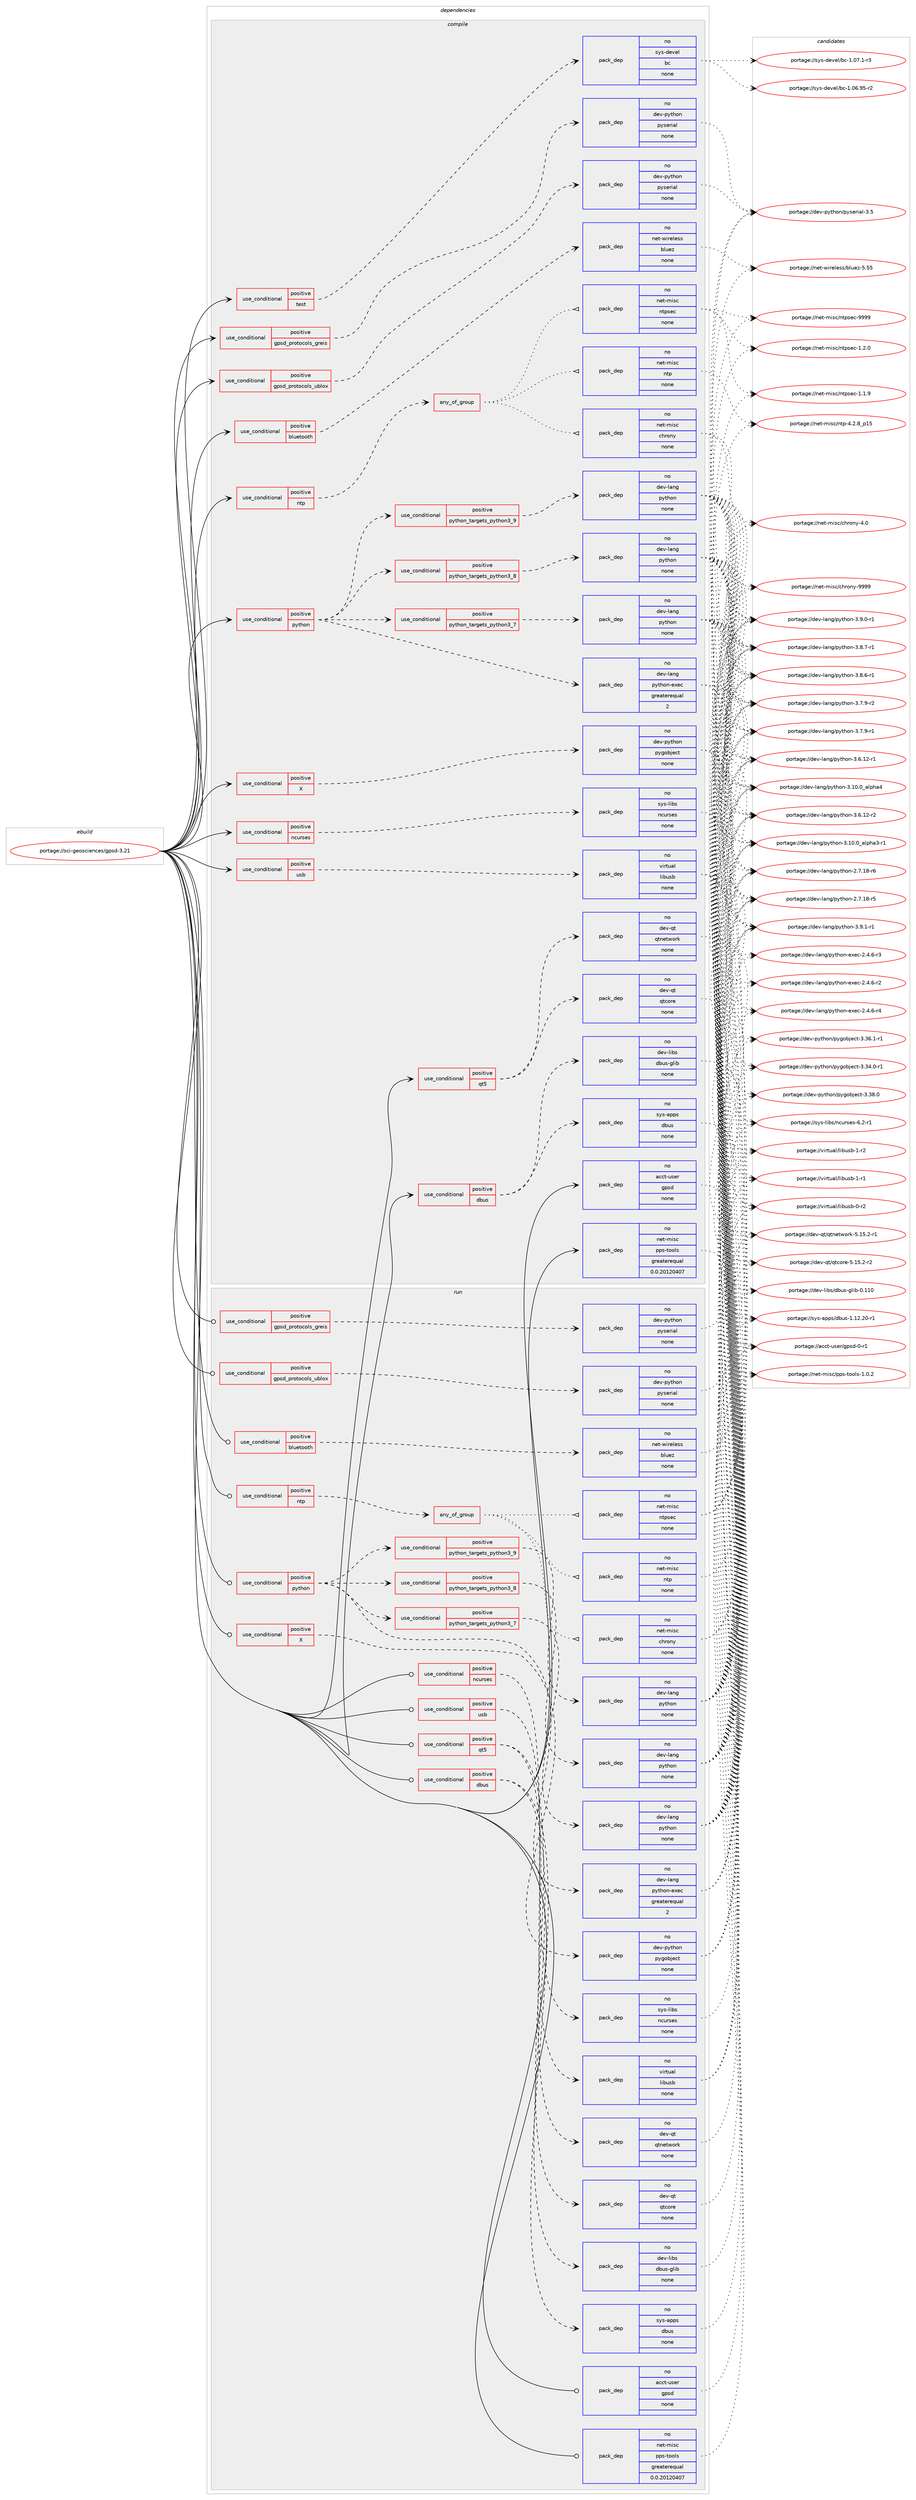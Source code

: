 digraph prolog {

# *************
# Graph options
# *************

newrank=true;
concentrate=true;
compound=true;
graph [rankdir=LR,fontname=Helvetica,fontsize=10,ranksep=1.5];#, ranksep=2.5, nodesep=0.2];
edge  [arrowhead=vee];
node  [fontname=Helvetica,fontsize=10];

# **********
# The ebuild
# **********

subgraph cluster_leftcol {
color=gray;
rank=same;
label=<<i>ebuild</i>>;
id [label="portage://sci-geosciences/gpsd-3.21", color=red, width=4, href="../sci-geosciences/gpsd-3.21.svg"];
}

# ****************
# The dependencies
# ****************

subgraph cluster_midcol {
color=gray;
label=<<i>dependencies</i>>;
subgraph cluster_compile {
fillcolor="#eeeeee";
style=filled;
label=<<i>compile</i>>;
subgraph cond5798 {
dependency18582 [label=<<TABLE BORDER="0" CELLBORDER="1" CELLSPACING="0" CELLPADDING="4"><TR><TD ROWSPAN="3" CELLPADDING="10">use_conditional</TD></TR><TR><TD>positive</TD></TR><TR><TD>X</TD></TR></TABLE>>, shape=none, color=red];
subgraph pack12638 {
dependency18583 [label=<<TABLE BORDER="0" CELLBORDER="1" CELLSPACING="0" CELLPADDING="4" WIDTH="220"><TR><TD ROWSPAN="6" CELLPADDING="30">pack_dep</TD></TR><TR><TD WIDTH="110">no</TD></TR><TR><TD>dev-python</TD></TR><TR><TD>pygobject</TD></TR><TR><TD>none</TD></TR><TR><TD></TD></TR></TABLE>>, shape=none, color=blue];
}
dependency18582:e -> dependency18583:w [weight=20,style="dashed",arrowhead="vee"];
}
id:e -> dependency18582:w [weight=20,style="solid",arrowhead="vee"];
subgraph cond5799 {
dependency18584 [label=<<TABLE BORDER="0" CELLBORDER="1" CELLSPACING="0" CELLPADDING="4"><TR><TD ROWSPAN="3" CELLPADDING="10">use_conditional</TD></TR><TR><TD>positive</TD></TR><TR><TD>bluetooth</TD></TR></TABLE>>, shape=none, color=red];
subgraph pack12639 {
dependency18585 [label=<<TABLE BORDER="0" CELLBORDER="1" CELLSPACING="0" CELLPADDING="4" WIDTH="220"><TR><TD ROWSPAN="6" CELLPADDING="30">pack_dep</TD></TR><TR><TD WIDTH="110">no</TD></TR><TR><TD>net-wireless</TD></TR><TR><TD>bluez</TD></TR><TR><TD>none</TD></TR><TR><TD></TD></TR></TABLE>>, shape=none, color=blue];
}
dependency18584:e -> dependency18585:w [weight=20,style="dashed",arrowhead="vee"];
}
id:e -> dependency18584:w [weight=20,style="solid",arrowhead="vee"];
subgraph cond5800 {
dependency18586 [label=<<TABLE BORDER="0" CELLBORDER="1" CELLSPACING="0" CELLPADDING="4"><TR><TD ROWSPAN="3" CELLPADDING="10">use_conditional</TD></TR><TR><TD>positive</TD></TR><TR><TD>dbus</TD></TR></TABLE>>, shape=none, color=red];
subgraph pack12640 {
dependency18587 [label=<<TABLE BORDER="0" CELLBORDER="1" CELLSPACING="0" CELLPADDING="4" WIDTH="220"><TR><TD ROWSPAN="6" CELLPADDING="30">pack_dep</TD></TR><TR><TD WIDTH="110">no</TD></TR><TR><TD>sys-apps</TD></TR><TR><TD>dbus</TD></TR><TR><TD>none</TD></TR><TR><TD></TD></TR></TABLE>>, shape=none, color=blue];
}
dependency18586:e -> dependency18587:w [weight=20,style="dashed",arrowhead="vee"];
subgraph pack12641 {
dependency18588 [label=<<TABLE BORDER="0" CELLBORDER="1" CELLSPACING="0" CELLPADDING="4" WIDTH="220"><TR><TD ROWSPAN="6" CELLPADDING="30">pack_dep</TD></TR><TR><TD WIDTH="110">no</TD></TR><TR><TD>dev-libs</TD></TR><TR><TD>dbus-glib</TD></TR><TR><TD>none</TD></TR><TR><TD></TD></TR></TABLE>>, shape=none, color=blue];
}
dependency18586:e -> dependency18588:w [weight=20,style="dashed",arrowhead="vee"];
}
id:e -> dependency18586:w [weight=20,style="solid",arrowhead="vee"];
subgraph cond5801 {
dependency18589 [label=<<TABLE BORDER="0" CELLBORDER="1" CELLSPACING="0" CELLPADDING="4"><TR><TD ROWSPAN="3" CELLPADDING="10">use_conditional</TD></TR><TR><TD>positive</TD></TR><TR><TD>gpsd_protocols_greis</TD></TR></TABLE>>, shape=none, color=red];
subgraph pack12642 {
dependency18590 [label=<<TABLE BORDER="0" CELLBORDER="1" CELLSPACING="0" CELLPADDING="4" WIDTH="220"><TR><TD ROWSPAN="6" CELLPADDING="30">pack_dep</TD></TR><TR><TD WIDTH="110">no</TD></TR><TR><TD>dev-python</TD></TR><TR><TD>pyserial</TD></TR><TR><TD>none</TD></TR><TR><TD></TD></TR></TABLE>>, shape=none, color=blue];
}
dependency18589:e -> dependency18590:w [weight=20,style="dashed",arrowhead="vee"];
}
id:e -> dependency18589:w [weight=20,style="solid",arrowhead="vee"];
subgraph cond5802 {
dependency18591 [label=<<TABLE BORDER="0" CELLBORDER="1" CELLSPACING="0" CELLPADDING="4"><TR><TD ROWSPAN="3" CELLPADDING="10">use_conditional</TD></TR><TR><TD>positive</TD></TR><TR><TD>gpsd_protocols_ublox</TD></TR></TABLE>>, shape=none, color=red];
subgraph pack12643 {
dependency18592 [label=<<TABLE BORDER="0" CELLBORDER="1" CELLSPACING="0" CELLPADDING="4" WIDTH="220"><TR><TD ROWSPAN="6" CELLPADDING="30">pack_dep</TD></TR><TR><TD WIDTH="110">no</TD></TR><TR><TD>dev-python</TD></TR><TR><TD>pyserial</TD></TR><TR><TD>none</TD></TR><TR><TD></TD></TR></TABLE>>, shape=none, color=blue];
}
dependency18591:e -> dependency18592:w [weight=20,style="dashed",arrowhead="vee"];
}
id:e -> dependency18591:w [weight=20,style="solid",arrowhead="vee"];
subgraph cond5803 {
dependency18593 [label=<<TABLE BORDER="0" CELLBORDER="1" CELLSPACING="0" CELLPADDING="4"><TR><TD ROWSPAN="3" CELLPADDING="10">use_conditional</TD></TR><TR><TD>positive</TD></TR><TR><TD>ncurses</TD></TR></TABLE>>, shape=none, color=red];
subgraph pack12644 {
dependency18594 [label=<<TABLE BORDER="0" CELLBORDER="1" CELLSPACING="0" CELLPADDING="4" WIDTH="220"><TR><TD ROWSPAN="6" CELLPADDING="30">pack_dep</TD></TR><TR><TD WIDTH="110">no</TD></TR><TR><TD>sys-libs</TD></TR><TR><TD>ncurses</TD></TR><TR><TD>none</TD></TR><TR><TD></TD></TR></TABLE>>, shape=none, color=blue];
}
dependency18593:e -> dependency18594:w [weight=20,style="dashed",arrowhead="vee"];
}
id:e -> dependency18593:w [weight=20,style="solid",arrowhead="vee"];
subgraph cond5804 {
dependency18595 [label=<<TABLE BORDER="0" CELLBORDER="1" CELLSPACING="0" CELLPADDING="4"><TR><TD ROWSPAN="3" CELLPADDING="10">use_conditional</TD></TR><TR><TD>positive</TD></TR><TR><TD>ntp</TD></TR></TABLE>>, shape=none, color=red];
subgraph any127 {
dependency18596 [label=<<TABLE BORDER="0" CELLBORDER="1" CELLSPACING="0" CELLPADDING="4"><TR><TD CELLPADDING="10">any_of_group</TD></TR></TABLE>>, shape=none, color=red];subgraph pack12645 {
dependency18597 [label=<<TABLE BORDER="0" CELLBORDER="1" CELLSPACING="0" CELLPADDING="4" WIDTH="220"><TR><TD ROWSPAN="6" CELLPADDING="30">pack_dep</TD></TR><TR><TD WIDTH="110">no</TD></TR><TR><TD>net-misc</TD></TR><TR><TD>ntp</TD></TR><TR><TD>none</TD></TR><TR><TD></TD></TR></TABLE>>, shape=none, color=blue];
}
dependency18596:e -> dependency18597:w [weight=20,style="dotted",arrowhead="oinv"];
subgraph pack12646 {
dependency18598 [label=<<TABLE BORDER="0" CELLBORDER="1" CELLSPACING="0" CELLPADDING="4" WIDTH="220"><TR><TD ROWSPAN="6" CELLPADDING="30">pack_dep</TD></TR><TR><TD WIDTH="110">no</TD></TR><TR><TD>net-misc</TD></TR><TR><TD>ntpsec</TD></TR><TR><TD>none</TD></TR><TR><TD></TD></TR></TABLE>>, shape=none, color=blue];
}
dependency18596:e -> dependency18598:w [weight=20,style="dotted",arrowhead="oinv"];
subgraph pack12647 {
dependency18599 [label=<<TABLE BORDER="0" CELLBORDER="1" CELLSPACING="0" CELLPADDING="4" WIDTH="220"><TR><TD ROWSPAN="6" CELLPADDING="30">pack_dep</TD></TR><TR><TD WIDTH="110">no</TD></TR><TR><TD>net-misc</TD></TR><TR><TD>chrony</TD></TR><TR><TD>none</TD></TR><TR><TD></TD></TR></TABLE>>, shape=none, color=blue];
}
dependency18596:e -> dependency18599:w [weight=20,style="dotted",arrowhead="oinv"];
}
dependency18595:e -> dependency18596:w [weight=20,style="dashed",arrowhead="vee"];
}
id:e -> dependency18595:w [weight=20,style="solid",arrowhead="vee"];
subgraph cond5805 {
dependency18600 [label=<<TABLE BORDER="0" CELLBORDER="1" CELLSPACING="0" CELLPADDING="4"><TR><TD ROWSPAN="3" CELLPADDING="10">use_conditional</TD></TR><TR><TD>positive</TD></TR><TR><TD>python</TD></TR></TABLE>>, shape=none, color=red];
subgraph cond5806 {
dependency18601 [label=<<TABLE BORDER="0" CELLBORDER="1" CELLSPACING="0" CELLPADDING="4"><TR><TD ROWSPAN="3" CELLPADDING="10">use_conditional</TD></TR><TR><TD>positive</TD></TR><TR><TD>python_targets_python3_7</TD></TR></TABLE>>, shape=none, color=red];
subgraph pack12648 {
dependency18602 [label=<<TABLE BORDER="0" CELLBORDER="1" CELLSPACING="0" CELLPADDING="4" WIDTH="220"><TR><TD ROWSPAN="6" CELLPADDING="30">pack_dep</TD></TR><TR><TD WIDTH="110">no</TD></TR><TR><TD>dev-lang</TD></TR><TR><TD>python</TD></TR><TR><TD>none</TD></TR><TR><TD></TD></TR></TABLE>>, shape=none, color=blue];
}
dependency18601:e -> dependency18602:w [weight=20,style="dashed",arrowhead="vee"];
}
dependency18600:e -> dependency18601:w [weight=20,style="dashed",arrowhead="vee"];
subgraph cond5807 {
dependency18603 [label=<<TABLE BORDER="0" CELLBORDER="1" CELLSPACING="0" CELLPADDING="4"><TR><TD ROWSPAN="3" CELLPADDING="10">use_conditional</TD></TR><TR><TD>positive</TD></TR><TR><TD>python_targets_python3_8</TD></TR></TABLE>>, shape=none, color=red];
subgraph pack12649 {
dependency18604 [label=<<TABLE BORDER="0" CELLBORDER="1" CELLSPACING="0" CELLPADDING="4" WIDTH="220"><TR><TD ROWSPAN="6" CELLPADDING="30">pack_dep</TD></TR><TR><TD WIDTH="110">no</TD></TR><TR><TD>dev-lang</TD></TR><TR><TD>python</TD></TR><TR><TD>none</TD></TR><TR><TD></TD></TR></TABLE>>, shape=none, color=blue];
}
dependency18603:e -> dependency18604:w [weight=20,style="dashed",arrowhead="vee"];
}
dependency18600:e -> dependency18603:w [weight=20,style="dashed",arrowhead="vee"];
subgraph cond5808 {
dependency18605 [label=<<TABLE BORDER="0" CELLBORDER="1" CELLSPACING="0" CELLPADDING="4"><TR><TD ROWSPAN="3" CELLPADDING="10">use_conditional</TD></TR><TR><TD>positive</TD></TR><TR><TD>python_targets_python3_9</TD></TR></TABLE>>, shape=none, color=red];
subgraph pack12650 {
dependency18606 [label=<<TABLE BORDER="0" CELLBORDER="1" CELLSPACING="0" CELLPADDING="4" WIDTH="220"><TR><TD ROWSPAN="6" CELLPADDING="30">pack_dep</TD></TR><TR><TD WIDTH="110">no</TD></TR><TR><TD>dev-lang</TD></TR><TR><TD>python</TD></TR><TR><TD>none</TD></TR><TR><TD></TD></TR></TABLE>>, shape=none, color=blue];
}
dependency18605:e -> dependency18606:w [weight=20,style="dashed",arrowhead="vee"];
}
dependency18600:e -> dependency18605:w [weight=20,style="dashed",arrowhead="vee"];
subgraph pack12651 {
dependency18607 [label=<<TABLE BORDER="0" CELLBORDER="1" CELLSPACING="0" CELLPADDING="4" WIDTH="220"><TR><TD ROWSPAN="6" CELLPADDING="30">pack_dep</TD></TR><TR><TD WIDTH="110">no</TD></TR><TR><TD>dev-lang</TD></TR><TR><TD>python-exec</TD></TR><TR><TD>greaterequal</TD></TR><TR><TD>2</TD></TR></TABLE>>, shape=none, color=blue];
}
dependency18600:e -> dependency18607:w [weight=20,style="dashed",arrowhead="vee"];
}
id:e -> dependency18600:w [weight=20,style="solid",arrowhead="vee"];
subgraph cond5809 {
dependency18608 [label=<<TABLE BORDER="0" CELLBORDER="1" CELLSPACING="0" CELLPADDING="4"><TR><TD ROWSPAN="3" CELLPADDING="10">use_conditional</TD></TR><TR><TD>positive</TD></TR><TR><TD>qt5</TD></TR></TABLE>>, shape=none, color=red];
subgraph pack12652 {
dependency18609 [label=<<TABLE BORDER="0" CELLBORDER="1" CELLSPACING="0" CELLPADDING="4" WIDTH="220"><TR><TD ROWSPAN="6" CELLPADDING="30">pack_dep</TD></TR><TR><TD WIDTH="110">no</TD></TR><TR><TD>dev-qt</TD></TR><TR><TD>qtcore</TD></TR><TR><TD>none</TD></TR><TR><TD></TD></TR></TABLE>>, shape=none, color=blue];
}
dependency18608:e -> dependency18609:w [weight=20,style="dashed",arrowhead="vee"];
subgraph pack12653 {
dependency18610 [label=<<TABLE BORDER="0" CELLBORDER="1" CELLSPACING="0" CELLPADDING="4" WIDTH="220"><TR><TD ROWSPAN="6" CELLPADDING="30">pack_dep</TD></TR><TR><TD WIDTH="110">no</TD></TR><TR><TD>dev-qt</TD></TR><TR><TD>qtnetwork</TD></TR><TR><TD>none</TD></TR><TR><TD></TD></TR></TABLE>>, shape=none, color=blue];
}
dependency18608:e -> dependency18610:w [weight=20,style="dashed",arrowhead="vee"];
}
id:e -> dependency18608:w [weight=20,style="solid",arrowhead="vee"];
subgraph cond5810 {
dependency18611 [label=<<TABLE BORDER="0" CELLBORDER="1" CELLSPACING="0" CELLPADDING="4"><TR><TD ROWSPAN="3" CELLPADDING="10">use_conditional</TD></TR><TR><TD>positive</TD></TR><TR><TD>test</TD></TR></TABLE>>, shape=none, color=red];
subgraph pack12654 {
dependency18612 [label=<<TABLE BORDER="0" CELLBORDER="1" CELLSPACING="0" CELLPADDING="4" WIDTH="220"><TR><TD ROWSPAN="6" CELLPADDING="30">pack_dep</TD></TR><TR><TD WIDTH="110">no</TD></TR><TR><TD>sys-devel</TD></TR><TR><TD>bc</TD></TR><TR><TD>none</TD></TR><TR><TD></TD></TR></TABLE>>, shape=none, color=blue];
}
dependency18611:e -> dependency18612:w [weight=20,style="dashed",arrowhead="vee"];
}
id:e -> dependency18611:w [weight=20,style="solid",arrowhead="vee"];
subgraph cond5811 {
dependency18613 [label=<<TABLE BORDER="0" CELLBORDER="1" CELLSPACING="0" CELLPADDING="4"><TR><TD ROWSPAN="3" CELLPADDING="10">use_conditional</TD></TR><TR><TD>positive</TD></TR><TR><TD>usb</TD></TR></TABLE>>, shape=none, color=red];
subgraph pack12655 {
dependency18614 [label=<<TABLE BORDER="0" CELLBORDER="1" CELLSPACING="0" CELLPADDING="4" WIDTH="220"><TR><TD ROWSPAN="6" CELLPADDING="30">pack_dep</TD></TR><TR><TD WIDTH="110">no</TD></TR><TR><TD>virtual</TD></TR><TR><TD>libusb</TD></TR><TR><TD>none</TD></TR><TR><TD></TD></TR></TABLE>>, shape=none, color=blue];
}
dependency18613:e -> dependency18614:w [weight=20,style="dashed",arrowhead="vee"];
}
id:e -> dependency18613:w [weight=20,style="solid",arrowhead="vee"];
subgraph pack12656 {
dependency18615 [label=<<TABLE BORDER="0" CELLBORDER="1" CELLSPACING="0" CELLPADDING="4" WIDTH="220"><TR><TD ROWSPAN="6" CELLPADDING="30">pack_dep</TD></TR><TR><TD WIDTH="110">no</TD></TR><TR><TD>acct-user</TD></TR><TR><TD>gpsd</TD></TR><TR><TD>none</TD></TR><TR><TD></TD></TR></TABLE>>, shape=none, color=blue];
}
id:e -> dependency18615:w [weight=20,style="solid",arrowhead="vee"];
subgraph pack12657 {
dependency18616 [label=<<TABLE BORDER="0" CELLBORDER="1" CELLSPACING="0" CELLPADDING="4" WIDTH="220"><TR><TD ROWSPAN="6" CELLPADDING="30">pack_dep</TD></TR><TR><TD WIDTH="110">no</TD></TR><TR><TD>net-misc</TD></TR><TR><TD>pps-tools</TD></TR><TR><TD>greaterequal</TD></TR><TR><TD>0.0.20120407</TD></TR></TABLE>>, shape=none, color=blue];
}
id:e -> dependency18616:w [weight=20,style="solid",arrowhead="vee"];
}
subgraph cluster_compileandrun {
fillcolor="#eeeeee";
style=filled;
label=<<i>compile and run</i>>;
}
subgraph cluster_run {
fillcolor="#eeeeee";
style=filled;
label=<<i>run</i>>;
subgraph cond5812 {
dependency18617 [label=<<TABLE BORDER="0" CELLBORDER="1" CELLSPACING="0" CELLPADDING="4"><TR><TD ROWSPAN="3" CELLPADDING="10">use_conditional</TD></TR><TR><TD>positive</TD></TR><TR><TD>X</TD></TR></TABLE>>, shape=none, color=red];
subgraph pack12658 {
dependency18618 [label=<<TABLE BORDER="0" CELLBORDER="1" CELLSPACING="0" CELLPADDING="4" WIDTH="220"><TR><TD ROWSPAN="6" CELLPADDING="30">pack_dep</TD></TR><TR><TD WIDTH="110">no</TD></TR><TR><TD>dev-python</TD></TR><TR><TD>pygobject</TD></TR><TR><TD>none</TD></TR><TR><TD></TD></TR></TABLE>>, shape=none, color=blue];
}
dependency18617:e -> dependency18618:w [weight=20,style="dashed",arrowhead="vee"];
}
id:e -> dependency18617:w [weight=20,style="solid",arrowhead="odot"];
subgraph cond5813 {
dependency18619 [label=<<TABLE BORDER="0" CELLBORDER="1" CELLSPACING="0" CELLPADDING="4"><TR><TD ROWSPAN="3" CELLPADDING="10">use_conditional</TD></TR><TR><TD>positive</TD></TR><TR><TD>bluetooth</TD></TR></TABLE>>, shape=none, color=red];
subgraph pack12659 {
dependency18620 [label=<<TABLE BORDER="0" CELLBORDER="1" CELLSPACING="0" CELLPADDING="4" WIDTH="220"><TR><TD ROWSPAN="6" CELLPADDING="30">pack_dep</TD></TR><TR><TD WIDTH="110">no</TD></TR><TR><TD>net-wireless</TD></TR><TR><TD>bluez</TD></TR><TR><TD>none</TD></TR><TR><TD></TD></TR></TABLE>>, shape=none, color=blue];
}
dependency18619:e -> dependency18620:w [weight=20,style="dashed",arrowhead="vee"];
}
id:e -> dependency18619:w [weight=20,style="solid",arrowhead="odot"];
subgraph cond5814 {
dependency18621 [label=<<TABLE BORDER="0" CELLBORDER="1" CELLSPACING="0" CELLPADDING="4"><TR><TD ROWSPAN="3" CELLPADDING="10">use_conditional</TD></TR><TR><TD>positive</TD></TR><TR><TD>dbus</TD></TR></TABLE>>, shape=none, color=red];
subgraph pack12660 {
dependency18622 [label=<<TABLE BORDER="0" CELLBORDER="1" CELLSPACING="0" CELLPADDING="4" WIDTH="220"><TR><TD ROWSPAN="6" CELLPADDING="30">pack_dep</TD></TR><TR><TD WIDTH="110">no</TD></TR><TR><TD>sys-apps</TD></TR><TR><TD>dbus</TD></TR><TR><TD>none</TD></TR><TR><TD></TD></TR></TABLE>>, shape=none, color=blue];
}
dependency18621:e -> dependency18622:w [weight=20,style="dashed",arrowhead="vee"];
subgraph pack12661 {
dependency18623 [label=<<TABLE BORDER="0" CELLBORDER="1" CELLSPACING="0" CELLPADDING="4" WIDTH="220"><TR><TD ROWSPAN="6" CELLPADDING="30">pack_dep</TD></TR><TR><TD WIDTH="110">no</TD></TR><TR><TD>dev-libs</TD></TR><TR><TD>dbus-glib</TD></TR><TR><TD>none</TD></TR><TR><TD></TD></TR></TABLE>>, shape=none, color=blue];
}
dependency18621:e -> dependency18623:w [weight=20,style="dashed",arrowhead="vee"];
}
id:e -> dependency18621:w [weight=20,style="solid",arrowhead="odot"];
subgraph cond5815 {
dependency18624 [label=<<TABLE BORDER="0" CELLBORDER="1" CELLSPACING="0" CELLPADDING="4"><TR><TD ROWSPAN="3" CELLPADDING="10">use_conditional</TD></TR><TR><TD>positive</TD></TR><TR><TD>gpsd_protocols_greis</TD></TR></TABLE>>, shape=none, color=red];
subgraph pack12662 {
dependency18625 [label=<<TABLE BORDER="0" CELLBORDER="1" CELLSPACING="0" CELLPADDING="4" WIDTH="220"><TR><TD ROWSPAN="6" CELLPADDING="30">pack_dep</TD></TR><TR><TD WIDTH="110">no</TD></TR><TR><TD>dev-python</TD></TR><TR><TD>pyserial</TD></TR><TR><TD>none</TD></TR><TR><TD></TD></TR></TABLE>>, shape=none, color=blue];
}
dependency18624:e -> dependency18625:w [weight=20,style="dashed",arrowhead="vee"];
}
id:e -> dependency18624:w [weight=20,style="solid",arrowhead="odot"];
subgraph cond5816 {
dependency18626 [label=<<TABLE BORDER="0" CELLBORDER="1" CELLSPACING="0" CELLPADDING="4"><TR><TD ROWSPAN="3" CELLPADDING="10">use_conditional</TD></TR><TR><TD>positive</TD></TR><TR><TD>gpsd_protocols_ublox</TD></TR></TABLE>>, shape=none, color=red];
subgraph pack12663 {
dependency18627 [label=<<TABLE BORDER="0" CELLBORDER="1" CELLSPACING="0" CELLPADDING="4" WIDTH="220"><TR><TD ROWSPAN="6" CELLPADDING="30">pack_dep</TD></TR><TR><TD WIDTH="110">no</TD></TR><TR><TD>dev-python</TD></TR><TR><TD>pyserial</TD></TR><TR><TD>none</TD></TR><TR><TD></TD></TR></TABLE>>, shape=none, color=blue];
}
dependency18626:e -> dependency18627:w [weight=20,style="dashed",arrowhead="vee"];
}
id:e -> dependency18626:w [weight=20,style="solid",arrowhead="odot"];
subgraph cond5817 {
dependency18628 [label=<<TABLE BORDER="0" CELLBORDER="1" CELLSPACING="0" CELLPADDING="4"><TR><TD ROWSPAN="3" CELLPADDING="10">use_conditional</TD></TR><TR><TD>positive</TD></TR><TR><TD>ncurses</TD></TR></TABLE>>, shape=none, color=red];
subgraph pack12664 {
dependency18629 [label=<<TABLE BORDER="0" CELLBORDER="1" CELLSPACING="0" CELLPADDING="4" WIDTH="220"><TR><TD ROWSPAN="6" CELLPADDING="30">pack_dep</TD></TR><TR><TD WIDTH="110">no</TD></TR><TR><TD>sys-libs</TD></TR><TR><TD>ncurses</TD></TR><TR><TD>none</TD></TR><TR><TD></TD></TR></TABLE>>, shape=none, color=blue];
}
dependency18628:e -> dependency18629:w [weight=20,style="dashed",arrowhead="vee"];
}
id:e -> dependency18628:w [weight=20,style="solid",arrowhead="odot"];
subgraph cond5818 {
dependency18630 [label=<<TABLE BORDER="0" CELLBORDER="1" CELLSPACING="0" CELLPADDING="4"><TR><TD ROWSPAN="3" CELLPADDING="10">use_conditional</TD></TR><TR><TD>positive</TD></TR><TR><TD>ntp</TD></TR></TABLE>>, shape=none, color=red];
subgraph any128 {
dependency18631 [label=<<TABLE BORDER="0" CELLBORDER="1" CELLSPACING="0" CELLPADDING="4"><TR><TD CELLPADDING="10">any_of_group</TD></TR></TABLE>>, shape=none, color=red];subgraph pack12665 {
dependency18632 [label=<<TABLE BORDER="0" CELLBORDER="1" CELLSPACING="0" CELLPADDING="4" WIDTH="220"><TR><TD ROWSPAN="6" CELLPADDING="30">pack_dep</TD></TR><TR><TD WIDTH="110">no</TD></TR><TR><TD>net-misc</TD></TR><TR><TD>ntp</TD></TR><TR><TD>none</TD></TR><TR><TD></TD></TR></TABLE>>, shape=none, color=blue];
}
dependency18631:e -> dependency18632:w [weight=20,style="dotted",arrowhead="oinv"];
subgraph pack12666 {
dependency18633 [label=<<TABLE BORDER="0" CELLBORDER="1" CELLSPACING="0" CELLPADDING="4" WIDTH="220"><TR><TD ROWSPAN="6" CELLPADDING="30">pack_dep</TD></TR><TR><TD WIDTH="110">no</TD></TR><TR><TD>net-misc</TD></TR><TR><TD>ntpsec</TD></TR><TR><TD>none</TD></TR><TR><TD></TD></TR></TABLE>>, shape=none, color=blue];
}
dependency18631:e -> dependency18633:w [weight=20,style="dotted",arrowhead="oinv"];
subgraph pack12667 {
dependency18634 [label=<<TABLE BORDER="0" CELLBORDER="1" CELLSPACING="0" CELLPADDING="4" WIDTH="220"><TR><TD ROWSPAN="6" CELLPADDING="30">pack_dep</TD></TR><TR><TD WIDTH="110">no</TD></TR><TR><TD>net-misc</TD></TR><TR><TD>chrony</TD></TR><TR><TD>none</TD></TR><TR><TD></TD></TR></TABLE>>, shape=none, color=blue];
}
dependency18631:e -> dependency18634:w [weight=20,style="dotted",arrowhead="oinv"];
}
dependency18630:e -> dependency18631:w [weight=20,style="dashed",arrowhead="vee"];
}
id:e -> dependency18630:w [weight=20,style="solid",arrowhead="odot"];
subgraph cond5819 {
dependency18635 [label=<<TABLE BORDER="0" CELLBORDER="1" CELLSPACING="0" CELLPADDING="4"><TR><TD ROWSPAN="3" CELLPADDING="10">use_conditional</TD></TR><TR><TD>positive</TD></TR><TR><TD>python</TD></TR></TABLE>>, shape=none, color=red];
subgraph cond5820 {
dependency18636 [label=<<TABLE BORDER="0" CELLBORDER="1" CELLSPACING="0" CELLPADDING="4"><TR><TD ROWSPAN="3" CELLPADDING="10">use_conditional</TD></TR><TR><TD>positive</TD></TR><TR><TD>python_targets_python3_7</TD></TR></TABLE>>, shape=none, color=red];
subgraph pack12668 {
dependency18637 [label=<<TABLE BORDER="0" CELLBORDER="1" CELLSPACING="0" CELLPADDING="4" WIDTH="220"><TR><TD ROWSPAN="6" CELLPADDING="30">pack_dep</TD></TR><TR><TD WIDTH="110">no</TD></TR><TR><TD>dev-lang</TD></TR><TR><TD>python</TD></TR><TR><TD>none</TD></TR><TR><TD></TD></TR></TABLE>>, shape=none, color=blue];
}
dependency18636:e -> dependency18637:w [weight=20,style="dashed",arrowhead="vee"];
}
dependency18635:e -> dependency18636:w [weight=20,style="dashed",arrowhead="vee"];
subgraph cond5821 {
dependency18638 [label=<<TABLE BORDER="0" CELLBORDER="1" CELLSPACING="0" CELLPADDING="4"><TR><TD ROWSPAN="3" CELLPADDING="10">use_conditional</TD></TR><TR><TD>positive</TD></TR><TR><TD>python_targets_python3_8</TD></TR></TABLE>>, shape=none, color=red];
subgraph pack12669 {
dependency18639 [label=<<TABLE BORDER="0" CELLBORDER="1" CELLSPACING="0" CELLPADDING="4" WIDTH="220"><TR><TD ROWSPAN="6" CELLPADDING="30">pack_dep</TD></TR><TR><TD WIDTH="110">no</TD></TR><TR><TD>dev-lang</TD></TR><TR><TD>python</TD></TR><TR><TD>none</TD></TR><TR><TD></TD></TR></TABLE>>, shape=none, color=blue];
}
dependency18638:e -> dependency18639:w [weight=20,style="dashed",arrowhead="vee"];
}
dependency18635:e -> dependency18638:w [weight=20,style="dashed",arrowhead="vee"];
subgraph cond5822 {
dependency18640 [label=<<TABLE BORDER="0" CELLBORDER="1" CELLSPACING="0" CELLPADDING="4"><TR><TD ROWSPAN="3" CELLPADDING="10">use_conditional</TD></TR><TR><TD>positive</TD></TR><TR><TD>python_targets_python3_9</TD></TR></TABLE>>, shape=none, color=red];
subgraph pack12670 {
dependency18641 [label=<<TABLE BORDER="0" CELLBORDER="1" CELLSPACING="0" CELLPADDING="4" WIDTH="220"><TR><TD ROWSPAN="6" CELLPADDING="30">pack_dep</TD></TR><TR><TD WIDTH="110">no</TD></TR><TR><TD>dev-lang</TD></TR><TR><TD>python</TD></TR><TR><TD>none</TD></TR><TR><TD></TD></TR></TABLE>>, shape=none, color=blue];
}
dependency18640:e -> dependency18641:w [weight=20,style="dashed",arrowhead="vee"];
}
dependency18635:e -> dependency18640:w [weight=20,style="dashed",arrowhead="vee"];
subgraph pack12671 {
dependency18642 [label=<<TABLE BORDER="0" CELLBORDER="1" CELLSPACING="0" CELLPADDING="4" WIDTH="220"><TR><TD ROWSPAN="6" CELLPADDING="30">pack_dep</TD></TR><TR><TD WIDTH="110">no</TD></TR><TR><TD>dev-lang</TD></TR><TR><TD>python-exec</TD></TR><TR><TD>greaterequal</TD></TR><TR><TD>2</TD></TR></TABLE>>, shape=none, color=blue];
}
dependency18635:e -> dependency18642:w [weight=20,style="dashed",arrowhead="vee"];
}
id:e -> dependency18635:w [weight=20,style="solid",arrowhead="odot"];
subgraph cond5823 {
dependency18643 [label=<<TABLE BORDER="0" CELLBORDER="1" CELLSPACING="0" CELLPADDING="4"><TR><TD ROWSPAN="3" CELLPADDING="10">use_conditional</TD></TR><TR><TD>positive</TD></TR><TR><TD>qt5</TD></TR></TABLE>>, shape=none, color=red];
subgraph pack12672 {
dependency18644 [label=<<TABLE BORDER="0" CELLBORDER="1" CELLSPACING="0" CELLPADDING="4" WIDTH="220"><TR><TD ROWSPAN="6" CELLPADDING="30">pack_dep</TD></TR><TR><TD WIDTH="110">no</TD></TR><TR><TD>dev-qt</TD></TR><TR><TD>qtcore</TD></TR><TR><TD>none</TD></TR><TR><TD></TD></TR></TABLE>>, shape=none, color=blue];
}
dependency18643:e -> dependency18644:w [weight=20,style="dashed",arrowhead="vee"];
subgraph pack12673 {
dependency18645 [label=<<TABLE BORDER="0" CELLBORDER="1" CELLSPACING="0" CELLPADDING="4" WIDTH="220"><TR><TD ROWSPAN="6" CELLPADDING="30">pack_dep</TD></TR><TR><TD WIDTH="110">no</TD></TR><TR><TD>dev-qt</TD></TR><TR><TD>qtnetwork</TD></TR><TR><TD>none</TD></TR><TR><TD></TD></TR></TABLE>>, shape=none, color=blue];
}
dependency18643:e -> dependency18645:w [weight=20,style="dashed",arrowhead="vee"];
}
id:e -> dependency18643:w [weight=20,style="solid",arrowhead="odot"];
subgraph cond5824 {
dependency18646 [label=<<TABLE BORDER="0" CELLBORDER="1" CELLSPACING="0" CELLPADDING="4"><TR><TD ROWSPAN="3" CELLPADDING="10">use_conditional</TD></TR><TR><TD>positive</TD></TR><TR><TD>usb</TD></TR></TABLE>>, shape=none, color=red];
subgraph pack12674 {
dependency18647 [label=<<TABLE BORDER="0" CELLBORDER="1" CELLSPACING="0" CELLPADDING="4" WIDTH="220"><TR><TD ROWSPAN="6" CELLPADDING="30">pack_dep</TD></TR><TR><TD WIDTH="110">no</TD></TR><TR><TD>virtual</TD></TR><TR><TD>libusb</TD></TR><TR><TD>none</TD></TR><TR><TD></TD></TR></TABLE>>, shape=none, color=blue];
}
dependency18646:e -> dependency18647:w [weight=20,style="dashed",arrowhead="vee"];
}
id:e -> dependency18646:w [weight=20,style="solid",arrowhead="odot"];
subgraph pack12675 {
dependency18648 [label=<<TABLE BORDER="0" CELLBORDER="1" CELLSPACING="0" CELLPADDING="4" WIDTH="220"><TR><TD ROWSPAN="6" CELLPADDING="30">pack_dep</TD></TR><TR><TD WIDTH="110">no</TD></TR><TR><TD>acct-user</TD></TR><TR><TD>gpsd</TD></TR><TR><TD>none</TD></TR><TR><TD></TD></TR></TABLE>>, shape=none, color=blue];
}
id:e -> dependency18648:w [weight=20,style="solid",arrowhead="odot"];
subgraph pack12676 {
dependency18649 [label=<<TABLE BORDER="0" CELLBORDER="1" CELLSPACING="0" CELLPADDING="4" WIDTH="220"><TR><TD ROWSPAN="6" CELLPADDING="30">pack_dep</TD></TR><TR><TD WIDTH="110">no</TD></TR><TR><TD>net-misc</TD></TR><TR><TD>pps-tools</TD></TR><TR><TD>greaterequal</TD></TR><TR><TD>0.0.20120407</TD></TR></TABLE>>, shape=none, color=blue];
}
id:e -> dependency18649:w [weight=20,style="solid",arrowhead="odot"];
}
}

# **************
# The candidates
# **************

subgraph cluster_choices {
rank=same;
color=gray;
label=<<i>candidates</i>>;

subgraph choice12638 {
color=black;
nodesep=1;
choice1001011184511212111610411111047112121103111981061019911645514651564648 [label="portage://dev-python/pygobject-3.38.0", color=red, width=4,href="../dev-python/pygobject-3.38.0.svg"];
choice10010111845112121116104111110471121211031119810610199116455146515446494511449 [label="portage://dev-python/pygobject-3.36.1-r1", color=red, width=4,href="../dev-python/pygobject-3.36.1-r1.svg"];
choice10010111845112121116104111110471121211031119810610199116455146515246484511449 [label="portage://dev-python/pygobject-3.34.0-r1", color=red, width=4,href="../dev-python/pygobject-3.34.0-r1.svg"];
dependency18583:e -> choice1001011184511212111610411111047112121103111981061019911645514651564648:w [style=dotted,weight="100"];
dependency18583:e -> choice10010111845112121116104111110471121211031119810610199116455146515446494511449:w [style=dotted,weight="100"];
dependency18583:e -> choice10010111845112121116104111110471121211031119810610199116455146515246484511449:w [style=dotted,weight="100"];
}
subgraph choice12639 {
color=black;
nodesep=1;
choice1101011164511910511410110810111511547981081171011224553465353 [label="portage://net-wireless/bluez-5.55", color=red, width=4,href="../net-wireless/bluez-5.55.svg"];
dependency18585:e -> choice1101011164511910511410110810111511547981081171011224553465353:w [style=dotted,weight="100"];
}
subgraph choice12640 {
color=black;
nodesep=1;
choice1151211154597112112115471009811711545494649504650484511449 [label="portage://sys-apps/dbus-1.12.20-r1", color=red, width=4,href="../sys-apps/dbus-1.12.20-r1.svg"];
dependency18587:e -> choice1151211154597112112115471009811711545494649504650484511449:w [style=dotted,weight="100"];
}
subgraph choice12641 {
color=black;
nodesep=1;
choice100101118451081059811547100981171154510310810598454846494948 [label="portage://dev-libs/dbus-glib-0.110", color=red, width=4,href="../dev-libs/dbus-glib-0.110.svg"];
dependency18588:e -> choice100101118451081059811547100981171154510310810598454846494948:w [style=dotted,weight="100"];
}
subgraph choice12642 {
color=black;
nodesep=1;
choice10010111845112121116104111110471121211151011141059710845514653 [label="portage://dev-python/pyserial-3.5", color=red, width=4,href="../dev-python/pyserial-3.5.svg"];
dependency18590:e -> choice10010111845112121116104111110471121211151011141059710845514653:w [style=dotted,weight="100"];
}
subgraph choice12643 {
color=black;
nodesep=1;
choice10010111845112121116104111110471121211151011141059710845514653 [label="portage://dev-python/pyserial-3.5", color=red, width=4,href="../dev-python/pyserial-3.5.svg"];
dependency18592:e -> choice10010111845112121116104111110471121211151011141059710845514653:w [style=dotted,weight="100"];
}
subgraph choice12644 {
color=black;
nodesep=1;
choice11512111545108105981154711099117114115101115455446504511449 [label="portage://sys-libs/ncurses-6.2-r1", color=red, width=4,href="../sys-libs/ncurses-6.2-r1.svg"];
dependency18594:e -> choice11512111545108105981154711099117114115101115455446504511449:w [style=dotted,weight="100"];
}
subgraph choice12645 {
color=black;
nodesep=1;
choice110101116451091051159947110116112455246504656951124953 [label="portage://net-misc/ntp-4.2.8_p15", color=red, width=4,href="../net-misc/ntp-4.2.8_p15.svg"];
dependency18597:e -> choice110101116451091051159947110116112455246504656951124953:w [style=dotted,weight="100"];
}
subgraph choice12646 {
color=black;
nodesep=1;
choice110101116451091051159947110116112115101994557575757 [label="portage://net-misc/ntpsec-9999", color=red, width=4,href="../net-misc/ntpsec-9999.svg"];
choice11010111645109105115994711011611211510199454946504648 [label="portage://net-misc/ntpsec-1.2.0", color=red, width=4,href="../net-misc/ntpsec-1.2.0.svg"];
choice11010111645109105115994711011611211510199454946494657 [label="portage://net-misc/ntpsec-1.1.9", color=red, width=4,href="../net-misc/ntpsec-1.1.9.svg"];
dependency18598:e -> choice110101116451091051159947110116112115101994557575757:w [style=dotted,weight="100"];
dependency18598:e -> choice11010111645109105115994711011611211510199454946504648:w [style=dotted,weight="100"];
dependency18598:e -> choice11010111645109105115994711011611211510199454946494657:w [style=dotted,weight="100"];
}
subgraph choice12647 {
color=black;
nodesep=1;
choice110101116451091051159947991041141111101214557575757 [label="portage://net-misc/chrony-9999", color=red, width=4,href="../net-misc/chrony-9999.svg"];
choice1101011164510910511599479910411411111012145524648 [label="portage://net-misc/chrony-4.0", color=red, width=4,href="../net-misc/chrony-4.0.svg"];
dependency18599:e -> choice110101116451091051159947991041141111101214557575757:w [style=dotted,weight="100"];
dependency18599:e -> choice1101011164510910511599479910411411111012145524648:w [style=dotted,weight="100"];
}
subgraph choice12648 {
color=black;
nodesep=1;
choice1001011184510897110103471121211161041111104551465746494511449 [label="portage://dev-lang/python-3.9.1-r1", color=red, width=4,href="../dev-lang/python-3.9.1-r1.svg"];
choice1001011184510897110103471121211161041111104551465746484511449 [label="portage://dev-lang/python-3.9.0-r1", color=red, width=4,href="../dev-lang/python-3.9.0-r1.svg"];
choice1001011184510897110103471121211161041111104551465646554511449 [label="portage://dev-lang/python-3.8.7-r1", color=red, width=4,href="../dev-lang/python-3.8.7-r1.svg"];
choice1001011184510897110103471121211161041111104551465646544511449 [label="portage://dev-lang/python-3.8.6-r1", color=red, width=4,href="../dev-lang/python-3.8.6-r1.svg"];
choice1001011184510897110103471121211161041111104551465546574511450 [label="portage://dev-lang/python-3.7.9-r2", color=red, width=4,href="../dev-lang/python-3.7.9-r2.svg"];
choice1001011184510897110103471121211161041111104551465546574511449 [label="portage://dev-lang/python-3.7.9-r1", color=red, width=4,href="../dev-lang/python-3.7.9-r1.svg"];
choice100101118451089711010347112121116104111110455146544649504511450 [label="portage://dev-lang/python-3.6.12-r2", color=red, width=4,href="../dev-lang/python-3.6.12-r2.svg"];
choice100101118451089711010347112121116104111110455146544649504511449 [label="portage://dev-lang/python-3.6.12-r1", color=red, width=4,href="../dev-lang/python-3.6.12-r1.svg"];
choice1001011184510897110103471121211161041111104551464948464895971081121049752 [label="portage://dev-lang/python-3.10.0_alpha4", color=red, width=4,href="../dev-lang/python-3.10.0_alpha4.svg"];
choice10010111845108971101034711212111610411111045514649484648959710811210497514511449 [label="portage://dev-lang/python-3.10.0_alpha3-r1", color=red, width=4,href="../dev-lang/python-3.10.0_alpha3-r1.svg"];
choice100101118451089711010347112121116104111110455046554649564511454 [label="portage://dev-lang/python-2.7.18-r6", color=red, width=4,href="../dev-lang/python-2.7.18-r6.svg"];
choice100101118451089711010347112121116104111110455046554649564511453 [label="portage://dev-lang/python-2.7.18-r5", color=red, width=4,href="../dev-lang/python-2.7.18-r5.svg"];
dependency18602:e -> choice1001011184510897110103471121211161041111104551465746494511449:w [style=dotted,weight="100"];
dependency18602:e -> choice1001011184510897110103471121211161041111104551465746484511449:w [style=dotted,weight="100"];
dependency18602:e -> choice1001011184510897110103471121211161041111104551465646554511449:w [style=dotted,weight="100"];
dependency18602:e -> choice1001011184510897110103471121211161041111104551465646544511449:w [style=dotted,weight="100"];
dependency18602:e -> choice1001011184510897110103471121211161041111104551465546574511450:w [style=dotted,weight="100"];
dependency18602:e -> choice1001011184510897110103471121211161041111104551465546574511449:w [style=dotted,weight="100"];
dependency18602:e -> choice100101118451089711010347112121116104111110455146544649504511450:w [style=dotted,weight="100"];
dependency18602:e -> choice100101118451089711010347112121116104111110455146544649504511449:w [style=dotted,weight="100"];
dependency18602:e -> choice1001011184510897110103471121211161041111104551464948464895971081121049752:w [style=dotted,weight="100"];
dependency18602:e -> choice10010111845108971101034711212111610411111045514649484648959710811210497514511449:w [style=dotted,weight="100"];
dependency18602:e -> choice100101118451089711010347112121116104111110455046554649564511454:w [style=dotted,weight="100"];
dependency18602:e -> choice100101118451089711010347112121116104111110455046554649564511453:w [style=dotted,weight="100"];
}
subgraph choice12649 {
color=black;
nodesep=1;
choice1001011184510897110103471121211161041111104551465746494511449 [label="portage://dev-lang/python-3.9.1-r1", color=red, width=4,href="../dev-lang/python-3.9.1-r1.svg"];
choice1001011184510897110103471121211161041111104551465746484511449 [label="portage://dev-lang/python-3.9.0-r1", color=red, width=4,href="../dev-lang/python-3.9.0-r1.svg"];
choice1001011184510897110103471121211161041111104551465646554511449 [label="portage://dev-lang/python-3.8.7-r1", color=red, width=4,href="../dev-lang/python-3.8.7-r1.svg"];
choice1001011184510897110103471121211161041111104551465646544511449 [label="portage://dev-lang/python-3.8.6-r1", color=red, width=4,href="../dev-lang/python-3.8.6-r1.svg"];
choice1001011184510897110103471121211161041111104551465546574511450 [label="portage://dev-lang/python-3.7.9-r2", color=red, width=4,href="../dev-lang/python-3.7.9-r2.svg"];
choice1001011184510897110103471121211161041111104551465546574511449 [label="portage://dev-lang/python-3.7.9-r1", color=red, width=4,href="../dev-lang/python-3.7.9-r1.svg"];
choice100101118451089711010347112121116104111110455146544649504511450 [label="portage://dev-lang/python-3.6.12-r2", color=red, width=4,href="../dev-lang/python-3.6.12-r2.svg"];
choice100101118451089711010347112121116104111110455146544649504511449 [label="portage://dev-lang/python-3.6.12-r1", color=red, width=4,href="../dev-lang/python-3.6.12-r1.svg"];
choice1001011184510897110103471121211161041111104551464948464895971081121049752 [label="portage://dev-lang/python-3.10.0_alpha4", color=red, width=4,href="../dev-lang/python-3.10.0_alpha4.svg"];
choice10010111845108971101034711212111610411111045514649484648959710811210497514511449 [label="portage://dev-lang/python-3.10.0_alpha3-r1", color=red, width=4,href="../dev-lang/python-3.10.0_alpha3-r1.svg"];
choice100101118451089711010347112121116104111110455046554649564511454 [label="portage://dev-lang/python-2.7.18-r6", color=red, width=4,href="../dev-lang/python-2.7.18-r6.svg"];
choice100101118451089711010347112121116104111110455046554649564511453 [label="portage://dev-lang/python-2.7.18-r5", color=red, width=4,href="../dev-lang/python-2.7.18-r5.svg"];
dependency18604:e -> choice1001011184510897110103471121211161041111104551465746494511449:w [style=dotted,weight="100"];
dependency18604:e -> choice1001011184510897110103471121211161041111104551465746484511449:w [style=dotted,weight="100"];
dependency18604:e -> choice1001011184510897110103471121211161041111104551465646554511449:w [style=dotted,weight="100"];
dependency18604:e -> choice1001011184510897110103471121211161041111104551465646544511449:w [style=dotted,weight="100"];
dependency18604:e -> choice1001011184510897110103471121211161041111104551465546574511450:w [style=dotted,weight="100"];
dependency18604:e -> choice1001011184510897110103471121211161041111104551465546574511449:w [style=dotted,weight="100"];
dependency18604:e -> choice100101118451089711010347112121116104111110455146544649504511450:w [style=dotted,weight="100"];
dependency18604:e -> choice100101118451089711010347112121116104111110455146544649504511449:w [style=dotted,weight="100"];
dependency18604:e -> choice1001011184510897110103471121211161041111104551464948464895971081121049752:w [style=dotted,weight="100"];
dependency18604:e -> choice10010111845108971101034711212111610411111045514649484648959710811210497514511449:w [style=dotted,weight="100"];
dependency18604:e -> choice100101118451089711010347112121116104111110455046554649564511454:w [style=dotted,weight="100"];
dependency18604:e -> choice100101118451089711010347112121116104111110455046554649564511453:w [style=dotted,weight="100"];
}
subgraph choice12650 {
color=black;
nodesep=1;
choice1001011184510897110103471121211161041111104551465746494511449 [label="portage://dev-lang/python-3.9.1-r1", color=red, width=4,href="../dev-lang/python-3.9.1-r1.svg"];
choice1001011184510897110103471121211161041111104551465746484511449 [label="portage://dev-lang/python-3.9.0-r1", color=red, width=4,href="../dev-lang/python-3.9.0-r1.svg"];
choice1001011184510897110103471121211161041111104551465646554511449 [label="portage://dev-lang/python-3.8.7-r1", color=red, width=4,href="../dev-lang/python-3.8.7-r1.svg"];
choice1001011184510897110103471121211161041111104551465646544511449 [label="portage://dev-lang/python-3.8.6-r1", color=red, width=4,href="../dev-lang/python-3.8.6-r1.svg"];
choice1001011184510897110103471121211161041111104551465546574511450 [label="portage://dev-lang/python-3.7.9-r2", color=red, width=4,href="../dev-lang/python-3.7.9-r2.svg"];
choice1001011184510897110103471121211161041111104551465546574511449 [label="portage://dev-lang/python-3.7.9-r1", color=red, width=4,href="../dev-lang/python-3.7.9-r1.svg"];
choice100101118451089711010347112121116104111110455146544649504511450 [label="portage://dev-lang/python-3.6.12-r2", color=red, width=4,href="../dev-lang/python-3.6.12-r2.svg"];
choice100101118451089711010347112121116104111110455146544649504511449 [label="portage://dev-lang/python-3.6.12-r1", color=red, width=4,href="../dev-lang/python-3.6.12-r1.svg"];
choice1001011184510897110103471121211161041111104551464948464895971081121049752 [label="portage://dev-lang/python-3.10.0_alpha4", color=red, width=4,href="../dev-lang/python-3.10.0_alpha4.svg"];
choice10010111845108971101034711212111610411111045514649484648959710811210497514511449 [label="portage://dev-lang/python-3.10.0_alpha3-r1", color=red, width=4,href="../dev-lang/python-3.10.0_alpha3-r1.svg"];
choice100101118451089711010347112121116104111110455046554649564511454 [label="portage://dev-lang/python-2.7.18-r6", color=red, width=4,href="../dev-lang/python-2.7.18-r6.svg"];
choice100101118451089711010347112121116104111110455046554649564511453 [label="portage://dev-lang/python-2.7.18-r5", color=red, width=4,href="../dev-lang/python-2.7.18-r5.svg"];
dependency18606:e -> choice1001011184510897110103471121211161041111104551465746494511449:w [style=dotted,weight="100"];
dependency18606:e -> choice1001011184510897110103471121211161041111104551465746484511449:w [style=dotted,weight="100"];
dependency18606:e -> choice1001011184510897110103471121211161041111104551465646554511449:w [style=dotted,weight="100"];
dependency18606:e -> choice1001011184510897110103471121211161041111104551465646544511449:w [style=dotted,weight="100"];
dependency18606:e -> choice1001011184510897110103471121211161041111104551465546574511450:w [style=dotted,weight="100"];
dependency18606:e -> choice1001011184510897110103471121211161041111104551465546574511449:w [style=dotted,weight="100"];
dependency18606:e -> choice100101118451089711010347112121116104111110455146544649504511450:w [style=dotted,weight="100"];
dependency18606:e -> choice100101118451089711010347112121116104111110455146544649504511449:w [style=dotted,weight="100"];
dependency18606:e -> choice1001011184510897110103471121211161041111104551464948464895971081121049752:w [style=dotted,weight="100"];
dependency18606:e -> choice10010111845108971101034711212111610411111045514649484648959710811210497514511449:w [style=dotted,weight="100"];
dependency18606:e -> choice100101118451089711010347112121116104111110455046554649564511454:w [style=dotted,weight="100"];
dependency18606:e -> choice100101118451089711010347112121116104111110455046554649564511453:w [style=dotted,weight="100"];
}
subgraph choice12651 {
color=black;
nodesep=1;
choice10010111845108971101034711212111610411111045101120101994550465246544511452 [label="portage://dev-lang/python-exec-2.4.6-r4", color=red, width=4,href="../dev-lang/python-exec-2.4.6-r4.svg"];
choice10010111845108971101034711212111610411111045101120101994550465246544511451 [label="portage://dev-lang/python-exec-2.4.6-r3", color=red, width=4,href="../dev-lang/python-exec-2.4.6-r3.svg"];
choice10010111845108971101034711212111610411111045101120101994550465246544511450 [label="portage://dev-lang/python-exec-2.4.6-r2", color=red, width=4,href="../dev-lang/python-exec-2.4.6-r2.svg"];
dependency18607:e -> choice10010111845108971101034711212111610411111045101120101994550465246544511452:w [style=dotted,weight="100"];
dependency18607:e -> choice10010111845108971101034711212111610411111045101120101994550465246544511451:w [style=dotted,weight="100"];
dependency18607:e -> choice10010111845108971101034711212111610411111045101120101994550465246544511450:w [style=dotted,weight="100"];
}
subgraph choice12652 {
color=black;
nodesep=1;
choice100101118451131164711311699111114101455346495346504511450 [label="portage://dev-qt/qtcore-5.15.2-r2", color=red, width=4,href="../dev-qt/qtcore-5.15.2-r2.svg"];
dependency18609:e -> choice100101118451131164711311699111114101455346495346504511450:w [style=dotted,weight="100"];
}
subgraph choice12653 {
color=black;
nodesep=1;
choice1001011184511311647113116110101116119111114107455346495346504511449 [label="portage://dev-qt/qtnetwork-5.15.2-r1", color=red, width=4,href="../dev-qt/qtnetwork-5.15.2-r1.svg"];
dependency18610:e -> choice1001011184511311647113116110101116119111114107455346495346504511449:w [style=dotted,weight="100"];
}
subgraph choice12654 {
color=black;
nodesep=1;
choice11512111545100101118101108479899454946485546494511451 [label="portage://sys-devel/bc-1.07.1-r3", color=red, width=4,href="../sys-devel/bc-1.07.1-r3.svg"];
choice1151211154510010111810110847989945494648544657534511450 [label="portage://sys-devel/bc-1.06.95-r2", color=red, width=4,href="../sys-devel/bc-1.06.95-r2.svg"];
dependency18612:e -> choice11512111545100101118101108479899454946485546494511451:w [style=dotted,weight="100"];
dependency18612:e -> choice1151211154510010111810110847989945494648544657534511450:w [style=dotted,weight="100"];
}
subgraph choice12655 {
color=black;
nodesep=1;
choice1181051141161179710847108105981171159845494511450 [label="portage://virtual/libusb-1-r2", color=red, width=4,href="../virtual/libusb-1-r2.svg"];
choice1181051141161179710847108105981171159845494511449 [label="portage://virtual/libusb-1-r1", color=red, width=4,href="../virtual/libusb-1-r1.svg"];
choice1181051141161179710847108105981171159845484511450 [label="portage://virtual/libusb-0-r2", color=red, width=4,href="../virtual/libusb-0-r2.svg"];
dependency18614:e -> choice1181051141161179710847108105981171159845494511450:w [style=dotted,weight="100"];
dependency18614:e -> choice1181051141161179710847108105981171159845494511449:w [style=dotted,weight="100"];
dependency18614:e -> choice1181051141161179710847108105981171159845484511450:w [style=dotted,weight="100"];
}
subgraph choice12656 {
color=black;
nodesep=1;
choice979999116451171151011144710311211510045484511449 [label="portage://acct-user/gpsd-0-r1", color=red, width=4,href="../acct-user/gpsd-0-r1.svg"];
dependency18615:e -> choice979999116451171151011144710311211510045484511449:w [style=dotted,weight="100"];
}
subgraph choice12657 {
color=black;
nodesep=1;
choice11010111645109105115994711211211545116111111108115454946484650 [label="portage://net-misc/pps-tools-1.0.2", color=red, width=4,href="../net-misc/pps-tools-1.0.2.svg"];
dependency18616:e -> choice11010111645109105115994711211211545116111111108115454946484650:w [style=dotted,weight="100"];
}
subgraph choice12658 {
color=black;
nodesep=1;
choice1001011184511212111610411111047112121103111981061019911645514651564648 [label="portage://dev-python/pygobject-3.38.0", color=red, width=4,href="../dev-python/pygobject-3.38.0.svg"];
choice10010111845112121116104111110471121211031119810610199116455146515446494511449 [label="portage://dev-python/pygobject-3.36.1-r1", color=red, width=4,href="../dev-python/pygobject-3.36.1-r1.svg"];
choice10010111845112121116104111110471121211031119810610199116455146515246484511449 [label="portage://dev-python/pygobject-3.34.0-r1", color=red, width=4,href="../dev-python/pygobject-3.34.0-r1.svg"];
dependency18618:e -> choice1001011184511212111610411111047112121103111981061019911645514651564648:w [style=dotted,weight="100"];
dependency18618:e -> choice10010111845112121116104111110471121211031119810610199116455146515446494511449:w [style=dotted,weight="100"];
dependency18618:e -> choice10010111845112121116104111110471121211031119810610199116455146515246484511449:w [style=dotted,weight="100"];
}
subgraph choice12659 {
color=black;
nodesep=1;
choice1101011164511910511410110810111511547981081171011224553465353 [label="portage://net-wireless/bluez-5.55", color=red, width=4,href="../net-wireless/bluez-5.55.svg"];
dependency18620:e -> choice1101011164511910511410110810111511547981081171011224553465353:w [style=dotted,weight="100"];
}
subgraph choice12660 {
color=black;
nodesep=1;
choice1151211154597112112115471009811711545494649504650484511449 [label="portage://sys-apps/dbus-1.12.20-r1", color=red, width=4,href="../sys-apps/dbus-1.12.20-r1.svg"];
dependency18622:e -> choice1151211154597112112115471009811711545494649504650484511449:w [style=dotted,weight="100"];
}
subgraph choice12661 {
color=black;
nodesep=1;
choice100101118451081059811547100981171154510310810598454846494948 [label="portage://dev-libs/dbus-glib-0.110", color=red, width=4,href="../dev-libs/dbus-glib-0.110.svg"];
dependency18623:e -> choice100101118451081059811547100981171154510310810598454846494948:w [style=dotted,weight="100"];
}
subgraph choice12662 {
color=black;
nodesep=1;
choice10010111845112121116104111110471121211151011141059710845514653 [label="portage://dev-python/pyserial-3.5", color=red, width=4,href="../dev-python/pyserial-3.5.svg"];
dependency18625:e -> choice10010111845112121116104111110471121211151011141059710845514653:w [style=dotted,weight="100"];
}
subgraph choice12663 {
color=black;
nodesep=1;
choice10010111845112121116104111110471121211151011141059710845514653 [label="portage://dev-python/pyserial-3.5", color=red, width=4,href="../dev-python/pyserial-3.5.svg"];
dependency18627:e -> choice10010111845112121116104111110471121211151011141059710845514653:w [style=dotted,weight="100"];
}
subgraph choice12664 {
color=black;
nodesep=1;
choice11512111545108105981154711099117114115101115455446504511449 [label="portage://sys-libs/ncurses-6.2-r1", color=red, width=4,href="../sys-libs/ncurses-6.2-r1.svg"];
dependency18629:e -> choice11512111545108105981154711099117114115101115455446504511449:w [style=dotted,weight="100"];
}
subgraph choice12665 {
color=black;
nodesep=1;
choice110101116451091051159947110116112455246504656951124953 [label="portage://net-misc/ntp-4.2.8_p15", color=red, width=4,href="../net-misc/ntp-4.2.8_p15.svg"];
dependency18632:e -> choice110101116451091051159947110116112455246504656951124953:w [style=dotted,weight="100"];
}
subgraph choice12666 {
color=black;
nodesep=1;
choice110101116451091051159947110116112115101994557575757 [label="portage://net-misc/ntpsec-9999", color=red, width=4,href="../net-misc/ntpsec-9999.svg"];
choice11010111645109105115994711011611211510199454946504648 [label="portage://net-misc/ntpsec-1.2.0", color=red, width=4,href="../net-misc/ntpsec-1.2.0.svg"];
choice11010111645109105115994711011611211510199454946494657 [label="portage://net-misc/ntpsec-1.1.9", color=red, width=4,href="../net-misc/ntpsec-1.1.9.svg"];
dependency18633:e -> choice110101116451091051159947110116112115101994557575757:w [style=dotted,weight="100"];
dependency18633:e -> choice11010111645109105115994711011611211510199454946504648:w [style=dotted,weight="100"];
dependency18633:e -> choice11010111645109105115994711011611211510199454946494657:w [style=dotted,weight="100"];
}
subgraph choice12667 {
color=black;
nodesep=1;
choice110101116451091051159947991041141111101214557575757 [label="portage://net-misc/chrony-9999", color=red, width=4,href="../net-misc/chrony-9999.svg"];
choice1101011164510910511599479910411411111012145524648 [label="portage://net-misc/chrony-4.0", color=red, width=4,href="../net-misc/chrony-4.0.svg"];
dependency18634:e -> choice110101116451091051159947991041141111101214557575757:w [style=dotted,weight="100"];
dependency18634:e -> choice1101011164510910511599479910411411111012145524648:w [style=dotted,weight="100"];
}
subgraph choice12668 {
color=black;
nodesep=1;
choice1001011184510897110103471121211161041111104551465746494511449 [label="portage://dev-lang/python-3.9.1-r1", color=red, width=4,href="../dev-lang/python-3.9.1-r1.svg"];
choice1001011184510897110103471121211161041111104551465746484511449 [label="portage://dev-lang/python-3.9.0-r1", color=red, width=4,href="../dev-lang/python-3.9.0-r1.svg"];
choice1001011184510897110103471121211161041111104551465646554511449 [label="portage://dev-lang/python-3.8.7-r1", color=red, width=4,href="../dev-lang/python-3.8.7-r1.svg"];
choice1001011184510897110103471121211161041111104551465646544511449 [label="portage://dev-lang/python-3.8.6-r1", color=red, width=4,href="../dev-lang/python-3.8.6-r1.svg"];
choice1001011184510897110103471121211161041111104551465546574511450 [label="portage://dev-lang/python-3.7.9-r2", color=red, width=4,href="../dev-lang/python-3.7.9-r2.svg"];
choice1001011184510897110103471121211161041111104551465546574511449 [label="portage://dev-lang/python-3.7.9-r1", color=red, width=4,href="../dev-lang/python-3.7.9-r1.svg"];
choice100101118451089711010347112121116104111110455146544649504511450 [label="portage://dev-lang/python-3.6.12-r2", color=red, width=4,href="../dev-lang/python-3.6.12-r2.svg"];
choice100101118451089711010347112121116104111110455146544649504511449 [label="portage://dev-lang/python-3.6.12-r1", color=red, width=4,href="../dev-lang/python-3.6.12-r1.svg"];
choice1001011184510897110103471121211161041111104551464948464895971081121049752 [label="portage://dev-lang/python-3.10.0_alpha4", color=red, width=4,href="../dev-lang/python-3.10.0_alpha4.svg"];
choice10010111845108971101034711212111610411111045514649484648959710811210497514511449 [label="portage://dev-lang/python-3.10.0_alpha3-r1", color=red, width=4,href="../dev-lang/python-3.10.0_alpha3-r1.svg"];
choice100101118451089711010347112121116104111110455046554649564511454 [label="portage://dev-lang/python-2.7.18-r6", color=red, width=4,href="../dev-lang/python-2.7.18-r6.svg"];
choice100101118451089711010347112121116104111110455046554649564511453 [label="portage://dev-lang/python-2.7.18-r5", color=red, width=4,href="../dev-lang/python-2.7.18-r5.svg"];
dependency18637:e -> choice1001011184510897110103471121211161041111104551465746494511449:w [style=dotted,weight="100"];
dependency18637:e -> choice1001011184510897110103471121211161041111104551465746484511449:w [style=dotted,weight="100"];
dependency18637:e -> choice1001011184510897110103471121211161041111104551465646554511449:w [style=dotted,weight="100"];
dependency18637:e -> choice1001011184510897110103471121211161041111104551465646544511449:w [style=dotted,weight="100"];
dependency18637:e -> choice1001011184510897110103471121211161041111104551465546574511450:w [style=dotted,weight="100"];
dependency18637:e -> choice1001011184510897110103471121211161041111104551465546574511449:w [style=dotted,weight="100"];
dependency18637:e -> choice100101118451089711010347112121116104111110455146544649504511450:w [style=dotted,weight="100"];
dependency18637:e -> choice100101118451089711010347112121116104111110455146544649504511449:w [style=dotted,weight="100"];
dependency18637:e -> choice1001011184510897110103471121211161041111104551464948464895971081121049752:w [style=dotted,weight="100"];
dependency18637:e -> choice10010111845108971101034711212111610411111045514649484648959710811210497514511449:w [style=dotted,weight="100"];
dependency18637:e -> choice100101118451089711010347112121116104111110455046554649564511454:w [style=dotted,weight="100"];
dependency18637:e -> choice100101118451089711010347112121116104111110455046554649564511453:w [style=dotted,weight="100"];
}
subgraph choice12669 {
color=black;
nodesep=1;
choice1001011184510897110103471121211161041111104551465746494511449 [label="portage://dev-lang/python-3.9.1-r1", color=red, width=4,href="../dev-lang/python-3.9.1-r1.svg"];
choice1001011184510897110103471121211161041111104551465746484511449 [label="portage://dev-lang/python-3.9.0-r1", color=red, width=4,href="../dev-lang/python-3.9.0-r1.svg"];
choice1001011184510897110103471121211161041111104551465646554511449 [label="portage://dev-lang/python-3.8.7-r1", color=red, width=4,href="../dev-lang/python-3.8.7-r1.svg"];
choice1001011184510897110103471121211161041111104551465646544511449 [label="portage://dev-lang/python-3.8.6-r1", color=red, width=4,href="../dev-lang/python-3.8.6-r1.svg"];
choice1001011184510897110103471121211161041111104551465546574511450 [label="portage://dev-lang/python-3.7.9-r2", color=red, width=4,href="../dev-lang/python-3.7.9-r2.svg"];
choice1001011184510897110103471121211161041111104551465546574511449 [label="portage://dev-lang/python-3.7.9-r1", color=red, width=4,href="../dev-lang/python-3.7.9-r1.svg"];
choice100101118451089711010347112121116104111110455146544649504511450 [label="portage://dev-lang/python-3.6.12-r2", color=red, width=4,href="../dev-lang/python-3.6.12-r2.svg"];
choice100101118451089711010347112121116104111110455146544649504511449 [label="portage://dev-lang/python-3.6.12-r1", color=red, width=4,href="../dev-lang/python-3.6.12-r1.svg"];
choice1001011184510897110103471121211161041111104551464948464895971081121049752 [label="portage://dev-lang/python-3.10.0_alpha4", color=red, width=4,href="../dev-lang/python-3.10.0_alpha4.svg"];
choice10010111845108971101034711212111610411111045514649484648959710811210497514511449 [label="portage://dev-lang/python-3.10.0_alpha3-r1", color=red, width=4,href="../dev-lang/python-3.10.0_alpha3-r1.svg"];
choice100101118451089711010347112121116104111110455046554649564511454 [label="portage://dev-lang/python-2.7.18-r6", color=red, width=4,href="../dev-lang/python-2.7.18-r6.svg"];
choice100101118451089711010347112121116104111110455046554649564511453 [label="portage://dev-lang/python-2.7.18-r5", color=red, width=4,href="../dev-lang/python-2.7.18-r5.svg"];
dependency18639:e -> choice1001011184510897110103471121211161041111104551465746494511449:w [style=dotted,weight="100"];
dependency18639:e -> choice1001011184510897110103471121211161041111104551465746484511449:w [style=dotted,weight="100"];
dependency18639:e -> choice1001011184510897110103471121211161041111104551465646554511449:w [style=dotted,weight="100"];
dependency18639:e -> choice1001011184510897110103471121211161041111104551465646544511449:w [style=dotted,weight="100"];
dependency18639:e -> choice1001011184510897110103471121211161041111104551465546574511450:w [style=dotted,weight="100"];
dependency18639:e -> choice1001011184510897110103471121211161041111104551465546574511449:w [style=dotted,weight="100"];
dependency18639:e -> choice100101118451089711010347112121116104111110455146544649504511450:w [style=dotted,weight="100"];
dependency18639:e -> choice100101118451089711010347112121116104111110455146544649504511449:w [style=dotted,weight="100"];
dependency18639:e -> choice1001011184510897110103471121211161041111104551464948464895971081121049752:w [style=dotted,weight="100"];
dependency18639:e -> choice10010111845108971101034711212111610411111045514649484648959710811210497514511449:w [style=dotted,weight="100"];
dependency18639:e -> choice100101118451089711010347112121116104111110455046554649564511454:w [style=dotted,weight="100"];
dependency18639:e -> choice100101118451089711010347112121116104111110455046554649564511453:w [style=dotted,weight="100"];
}
subgraph choice12670 {
color=black;
nodesep=1;
choice1001011184510897110103471121211161041111104551465746494511449 [label="portage://dev-lang/python-3.9.1-r1", color=red, width=4,href="../dev-lang/python-3.9.1-r1.svg"];
choice1001011184510897110103471121211161041111104551465746484511449 [label="portage://dev-lang/python-3.9.0-r1", color=red, width=4,href="../dev-lang/python-3.9.0-r1.svg"];
choice1001011184510897110103471121211161041111104551465646554511449 [label="portage://dev-lang/python-3.8.7-r1", color=red, width=4,href="../dev-lang/python-3.8.7-r1.svg"];
choice1001011184510897110103471121211161041111104551465646544511449 [label="portage://dev-lang/python-3.8.6-r1", color=red, width=4,href="../dev-lang/python-3.8.6-r1.svg"];
choice1001011184510897110103471121211161041111104551465546574511450 [label="portage://dev-lang/python-3.7.9-r2", color=red, width=4,href="../dev-lang/python-3.7.9-r2.svg"];
choice1001011184510897110103471121211161041111104551465546574511449 [label="portage://dev-lang/python-3.7.9-r1", color=red, width=4,href="../dev-lang/python-3.7.9-r1.svg"];
choice100101118451089711010347112121116104111110455146544649504511450 [label="portage://dev-lang/python-3.6.12-r2", color=red, width=4,href="../dev-lang/python-3.6.12-r2.svg"];
choice100101118451089711010347112121116104111110455146544649504511449 [label="portage://dev-lang/python-3.6.12-r1", color=red, width=4,href="../dev-lang/python-3.6.12-r1.svg"];
choice1001011184510897110103471121211161041111104551464948464895971081121049752 [label="portage://dev-lang/python-3.10.0_alpha4", color=red, width=4,href="../dev-lang/python-3.10.0_alpha4.svg"];
choice10010111845108971101034711212111610411111045514649484648959710811210497514511449 [label="portage://dev-lang/python-3.10.0_alpha3-r1", color=red, width=4,href="../dev-lang/python-3.10.0_alpha3-r1.svg"];
choice100101118451089711010347112121116104111110455046554649564511454 [label="portage://dev-lang/python-2.7.18-r6", color=red, width=4,href="../dev-lang/python-2.7.18-r6.svg"];
choice100101118451089711010347112121116104111110455046554649564511453 [label="portage://dev-lang/python-2.7.18-r5", color=red, width=4,href="../dev-lang/python-2.7.18-r5.svg"];
dependency18641:e -> choice1001011184510897110103471121211161041111104551465746494511449:w [style=dotted,weight="100"];
dependency18641:e -> choice1001011184510897110103471121211161041111104551465746484511449:w [style=dotted,weight="100"];
dependency18641:e -> choice1001011184510897110103471121211161041111104551465646554511449:w [style=dotted,weight="100"];
dependency18641:e -> choice1001011184510897110103471121211161041111104551465646544511449:w [style=dotted,weight="100"];
dependency18641:e -> choice1001011184510897110103471121211161041111104551465546574511450:w [style=dotted,weight="100"];
dependency18641:e -> choice1001011184510897110103471121211161041111104551465546574511449:w [style=dotted,weight="100"];
dependency18641:e -> choice100101118451089711010347112121116104111110455146544649504511450:w [style=dotted,weight="100"];
dependency18641:e -> choice100101118451089711010347112121116104111110455146544649504511449:w [style=dotted,weight="100"];
dependency18641:e -> choice1001011184510897110103471121211161041111104551464948464895971081121049752:w [style=dotted,weight="100"];
dependency18641:e -> choice10010111845108971101034711212111610411111045514649484648959710811210497514511449:w [style=dotted,weight="100"];
dependency18641:e -> choice100101118451089711010347112121116104111110455046554649564511454:w [style=dotted,weight="100"];
dependency18641:e -> choice100101118451089711010347112121116104111110455046554649564511453:w [style=dotted,weight="100"];
}
subgraph choice12671 {
color=black;
nodesep=1;
choice10010111845108971101034711212111610411111045101120101994550465246544511452 [label="portage://dev-lang/python-exec-2.4.6-r4", color=red, width=4,href="../dev-lang/python-exec-2.4.6-r4.svg"];
choice10010111845108971101034711212111610411111045101120101994550465246544511451 [label="portage://dev-lang/python-exec-2.4.6-r3", color=red, width=4,href="../dev-lang/python-exec-2.4.6-r3.svg"];
choice10010111845108971101034711212111610411111045101120101994550465246544511450 [label="portage://dev-lang/python-exec-2.4.6-r2", color=red, width=4,href="../dev-lang/python-exec-2.4.6-r2.svg"];
dependency18642:e -> choice10010111845108971101034711212111610411111045101120101994550465246544511452:w [style=dotted,weight="100"];
dependency18642:e -> choice10010111845108971101034711212111610411111045101120101994550465246544511451:w [style=dotted,weight="100"];
dependency18642:e -> choice10010111845108971101034711212111610411111045101120101994550465246544511450:w [style=dotted,weight="100"];
}
subgraph choice12672 {
color=black;
nodesep=1;
choice100101118451131164711311699111114101455346495346504511450 [label="portage://dev-qt/qtcore-5.15.2-r2", color=red, width=4,href="../dev-qt/qtcore-5.15.2-r2.svg"];
dependency18644:e -> choice100101118451131164711311699111114101455346495346504511450:w [style=dotted,weight="100"];
}
subgraph choice12673 {
color=black;
nodesep=1;
choice1001011184511311647113116110101116119111114107455346495346504511449 [label="portage://dev-qt/qtnetwork-5.15.2-r1", color=red, width=4,href="../dev-qt/qtnetwork-5.15.2-r1.svg"];
dependency18645:e -> choice1001011184511311647113116110101116119111114107455346495346504511449:w [style=dotted,weight="100"];
}
subgraph choice12674 {
color=black;
nodesep=1;
choice1181051141161179710847108105981171159845494511450 [label="portage://virtual/libusb-1-r2", color=red, width=4,href="../virtual/libusb-1-r2.svg"];
choice1181051141161179710847108105981171159845494511449 [label="portage://virtual/libusb-1-r1", color=red, width=4,href="../virtual/libusb-1-r1.svg"];
choice1181051141161179710847108105981171159845484511450 [label="portage://virtual/libusb-0-r2", color=red, width=4,href="../virtual/libusb-0-r2.svg"];
dependency18647:e -> choice1181051141161179710847108105981171159845494511450:w [style=dotted,weight="100"];
dependency18647:e -> choice1181051141161179710847108105981171159845494511449:w [style=dotted,weight="100"];
dependency18647:e -> choice1181051141161179710847108105981171159845484511450:w [style=dotted,weight="100"];
}
subgraph choice12675 {
color=black;
nodesep=1;
choice979999116451171151011144710311211510045484511449 [label="portage://acct-user/gpsd-0-r1", color=red, width=4,href="../acct-user/gpsd-0-r1.svg"];
dependency18648:e -> choice979999116451171151011144710311211510045484511449:w [style=dotted,weight="100"];
}
subgraph choice12676 {
color=black;
nodesep=1;
choice11010111645109105115994711211211545116111111108115454946484650 [label="portage://net-misc/pps-tools-1.0.2", color=red, width=4,href="../net-misc/pps-tools-1.0.2.svg"];
dependency18649:e -> choice11010111645109105115994711211211545116111111108115454946484650:w [style=dotted,weight="100"];
}
}

}
